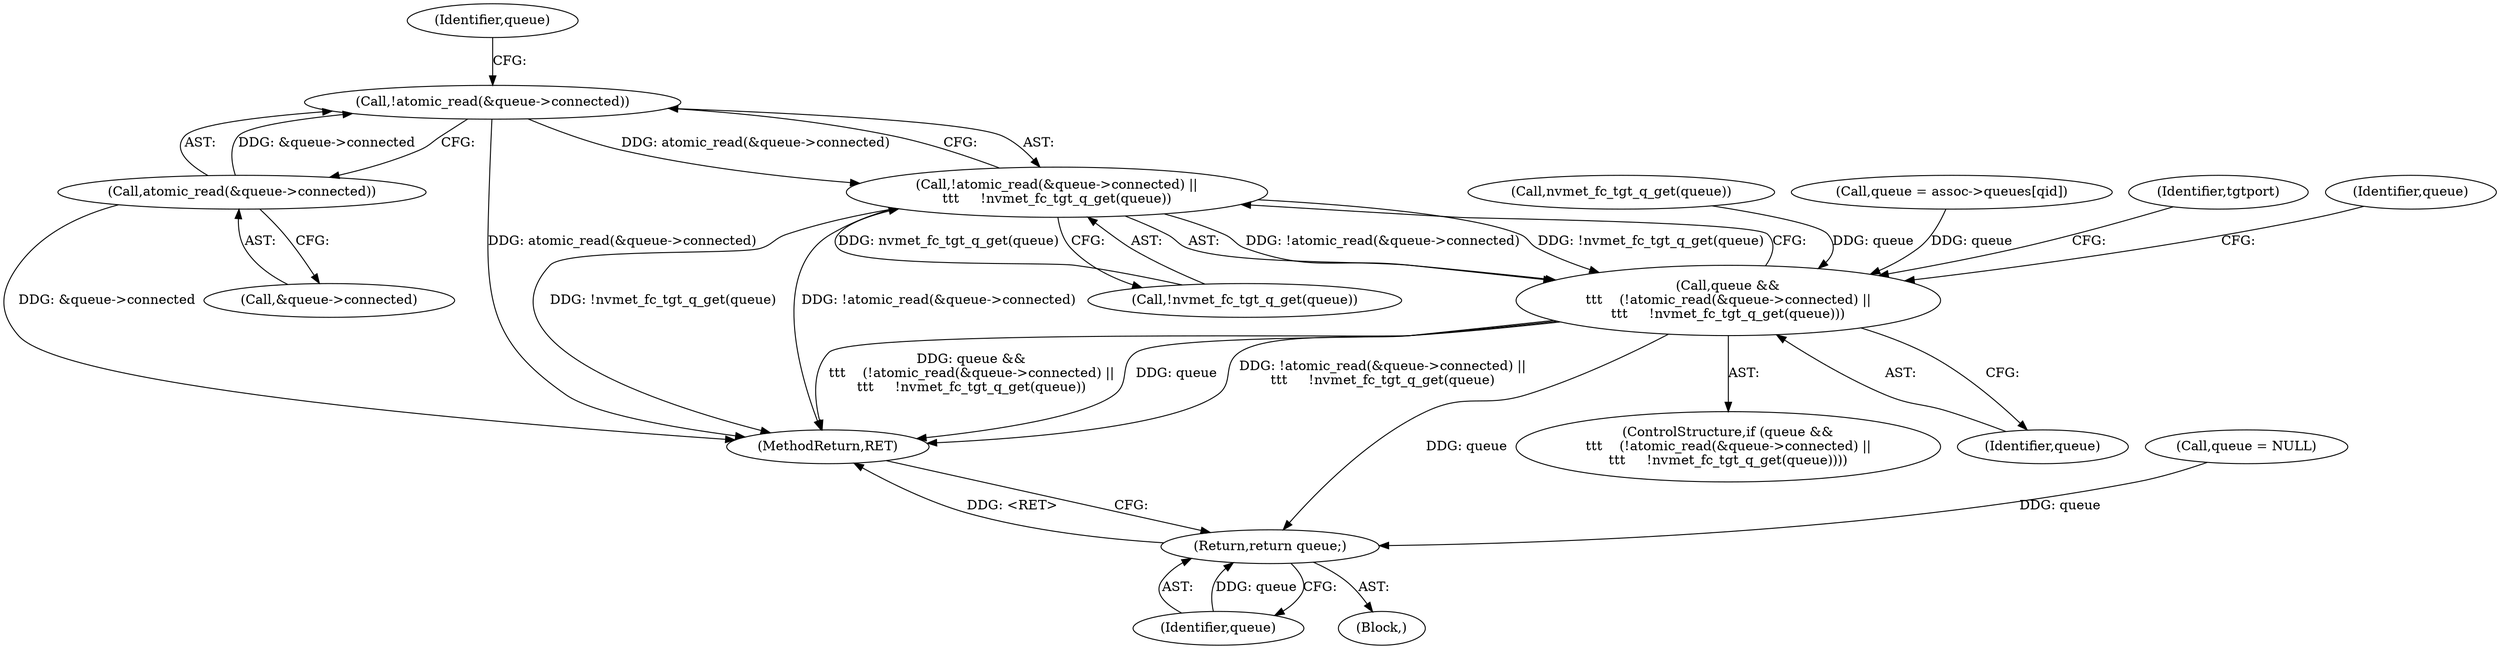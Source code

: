 digraph "0_linux_0c319d3a144d4b8f1ea2047fd614d2149b68f889@API" {
"1000148" [label="(Call,!atomic_read(&queue->connected))"];
"1000149" [label="(Call,atomic_read(&queue->connected))"];
"1000147" [label="(Call,!atomic_read(&queue->connected) ||\n\t\t\t     !nvmet_fc_tgt_q_get(queue))"];
"1000145" [label="(Call,queue &&\n\t\t\t    (!atomic_read(&queue->connected) ||\n\t\t\t     !nvmet_fc_tgt_q_get(queue)))"];
"1000166" [label="(Return,return queue;)"];
"1000150" [label="(Call,&queue->connected)"];
"1000148" [label="(Call,!atomic_read(&queue->connected))"];
"1000156" [label="(Identifier,queue)"];
"1000149" [label="(Call,atomic_read(&queue->connected))"];
"1000144" [label="(ControlStructure,if (queue &&\n\t\t\t    (!atomic_read(&queue->connected) ||\n\t\t\t     !nvmet_fc_tgt_q_get(queue))))"];
"1000167" [label="(Identifier,queue)"];
"1000136" [label="(Block,)"];
"1000157" [label="(Call,queue = NULL)"];
"1000158" [label="(Identifier,queue)"];
"1000155" [label="(Call,nvmet_fc_tgt_q_get(queue))"];
"1000176" [label="(MethodReturn,RET)"];
"1000154" [label="(Call,!nvmet_fc_tgt_q_get(queue))"];
"1000166" [label="(Return,return queue;)"];
"1000137" [label="(Call,queue = assoc->queues[qid])"];
"1000146" [label="(Identifier,queue)"];
"1000163" [label="(Identifier,tgtport)"];
"1000145" [label="(Call,queue &&\n\t\t\t    (!atomic_read(&queue->connected) ||\n\t\t\t     !nvmet_fc_tgt_q_get(queue)))"];
"1000147" [label="(Call,!atomic_read(&queue->connected) ||\n\t\t\t     !nvmet_fc_tgt_q_get(queue))"];
"1000148" -> "1000147"  [label="AST: "];
"1000148" -> "1000149"  [label="CFG: "];
"1000149" -> "1000148"  [label="AST: "];
"1000156" -> "1000148"  [label="CFG: "];
"1000147" -> "1000148"  [label="CFG: "];
"1000148" -> "1000176"  [label="DDG: atomic_read(&queue->connected)"];
"1000148" -> "1000147"  [label="DDG: atomic_read(&queue->connected)"];
"1000149" -> "1000148"  [label="DDG: &queue->connected"];
"1000149" -> "1000150"  [label="CFG: "];
"1000150" -> "1000149"  [label="AST: "];
"1000149" -> "1000176"  [label="DDG: &queue->connected"];
"1000147" -> "1000145"  [label="AST: "];
"1000147" -> "1000154"  [label="CFG: "];
"1000154" -> "1000147"  [label="AST: "];
"1000145" -> "1000147"  [label="CFG: "];
"1000147" -> "1000176"  [label="DDG: !nvmet_fc_tgt_q_get(queue)"];
"1000147" -> "1000176"  [label="DDG: !atomic_read(&queue->connected)"];
"1000147" -> "1000145"  [label="DDG: !atomic_read(&queue->connected)"];
"1000147" -> "1000145"  [label="DDG: !nvmet_fc_tgt_q_get(queue)"];
"1000154" -> "1000147"  [label="DDG: nvmet_fc_tgt_q_get(queue)"];
"1000145" -> "1000144"  [label="AST: "];
"1000145" -> "1000146"  [label="CFG: "];
"1000146" -> "1000145"  [label="AST: "];
"1000158" -> "1000145"  [label="CFG: "];
"1000163" -> "1000145"  [label="CFG: "];
"1000145" -> "1000176"  [label="DDG: queue &&\n\t\t\t    (!atomic_read(&queue->connected) ||\n\t\t\t     !nvmet_fc_tgt_q_get(queue))"];
"1000145" -> "1000176"  [label="DDG: queue"];
"1000145" -> "1000176"  [label="DDG: !atomic_read(&queue->connected) ||\n\t\t\t     !nvmet_fc_tgt_q_get(queue)"];
"1000155" -> "1000145"  [label="DDG: queue"];
"1000137" -> "1000145"  [label="DDG: queue"];
"1000145" -> "1000166"  [label="DDG: queue"];
"1000166" -> "1000136"  [label="AST: "];
"1000166" -> "1000167"  [label="CFG: "];
"1000167" -> "1000166"  [label="AST: "];
"1000176" -> "1000166"  [label="CFG: "];
"1000166" -> "1000176"  [label="DDG: <RET>"];
"1000167" -> "1000166"  [label="DDG: queue"];
"1000157" -> "1000166"  [label="DDG: queue"];
}
